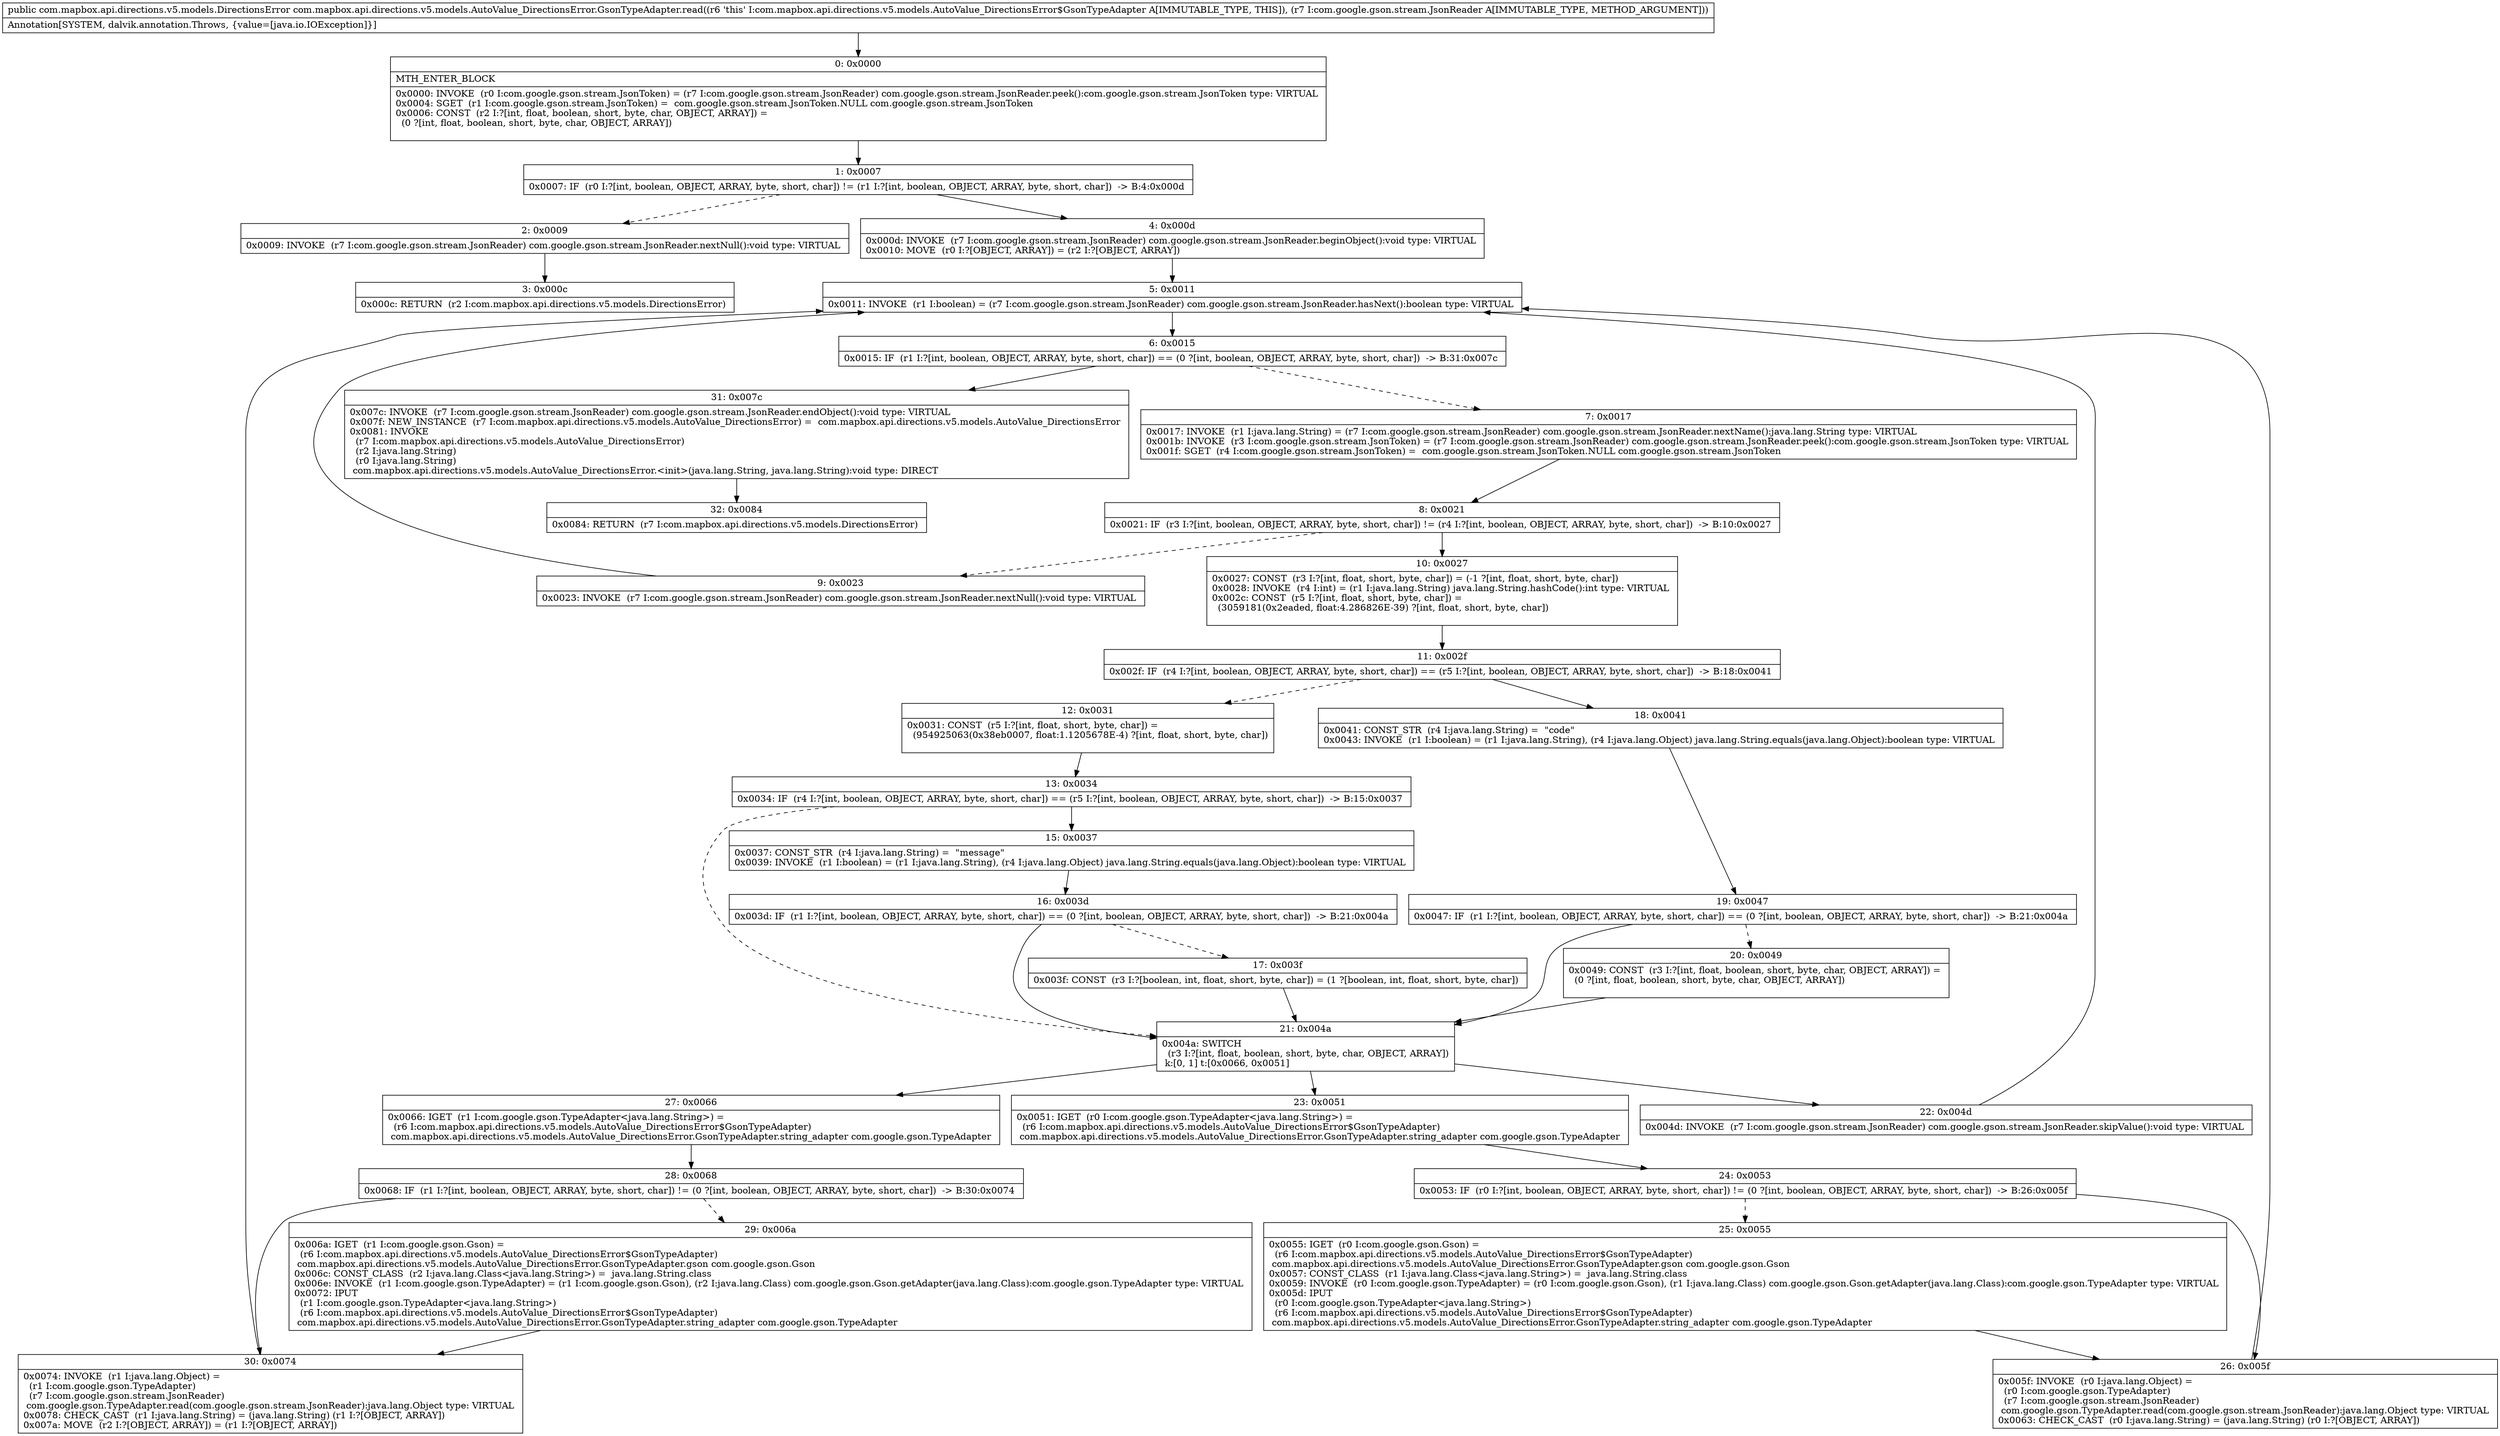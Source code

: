 digraph "CFG forcom.mapbox.api.directions.v5.models.AutoValue_DirectionsError.GsonTypeAdapter.read(Lcom\/google\/gson\/stream\/JsonReader;)Lcom\/mapbox\/api\/directions\/v5\/models\/DirectionsError;" {
Node_0 [shape=record,label="{0\:\ 0x0000|MTH_ENTER_BLOCK\l|0x0000: INVOKE  (r0 I:com.google.gson.stream.JsonToken) = (r7 I:com.google.gson.stream.JsonReader) com.google.gson.stream.JsonReader.peek():com.google.gson.stream.JsonToken type: VIRTUAL \l0x0004: SGET  (r1 I:com.google.gson.stream.JsonToken) =  com.google.gson.stream.JsonToken.NULL com.google.gson.stream.JsonToken \l0x0006: CONST  (r2 I:?[int, float, boolean, short, byte, char, OBJECT, ARRAY]) = \l  (0 ?[int, float, boolean, short, byte, char, OBJECT, ARRAY])\l \l}"];
Node_1 [shape=record,label="{1\:\ 0x0007|0x0007: IF  (r0 I:?[int, boolean, OBJECT, ARRAY, byte, short, char]) != (r1 I:?[int, boolean, OBJECT, ARRAY, byte, short, char])  \-\> B:4:0x000d \l}"];
Node_2 [shape=record,label="{2\:\ 0x0009|0x0009: INVOKE  (r7 I:com.google.gson.stream.JsonReader) com.google.gson.stream.JsonReader.nextNull():void type: VIRTUAL \l}"];
Node_3 [shape=record,label="{3\:\ 0x000c|0x000c: RETURN  (r2 I:com.mapbox.api.directions.v5.models.DirectionsError) \l}"];
Node_4 [shape=record,label="{4\:\ 0x000d|0x000d: INVOKE  (r7 I:com.google.gson.stream.JsonReader) com.google.gson.stream.JsonReader.beginObject():void type: VIRTUAL \l0x0010: MOVE  (r0 I:?[OBJECT, ARRAY]) = (r2 I:?[OBJECT, ARRAY]) \l}"];
Node_5 [shape=record,label="{5\:\ 0x0011|0x0011: INVOKE  (r1 I:boolean) = (r7 I:com.google.gson.stream.JsonReader) com.google.gson.stream.JsonReader.hasNext():boolean type: VIRTUAL \l}"];
Node_6 [shape=record,label="{6\:\ 0x0015|0x0015: IF  (r1 I:?[int, boolean, OBJECT, ARRAY, byte, short, char]) == (0 ?[int, boolean, OBJECT, ARRAY, byte, short, char])  \-\> B:31:0x007c \l}"];
Node_7 [shape=record,label="{7\:\ 0x0017|0x0017: INVOKE  (r1 I:java.lang.String) = (r7 I:com.google.gson.stream.JsonReader) com.google.gson.stream.JsonReader.nextName():java.lang.String type: VIRTUAL \l0x001b: INVOKE  (r3 I:com.google.gson.stream.JsonToken) = (r7 I:com.google.gson.stream.JsonReader) com.google.gson.stream.JsonReader.peek():com.google.gson.stream.JsonToken type: VIRTUAL \l0x001f: SGET  (r4 I:com.google.gson.stream.JsonToken) =  com.google.gson.stream.JsonToken.NULL com.google.gson.stream.JsonToken \l}"];
Node_8 [shape=record,label="{8\:\ 0x0021|0x0021: IF  (r3 I:?[int, boolean, OBJECT, ARRAY, byte, short, char]) != (r4 I:?[int, boolean, OBJECT, ARRAY, byte, short, char])  \-\> B:10:0x0027 \l}"];
Node_9 [shape=record,label="{9\:\ 0x0023|0x0023: INVOKE  (r7 I:com.google.gson.stream.JsonReader) com.google.gson.stream.JsonReader.nextNull():void type: VIRTUAL \l}"];
Node_10 [shape=record,label="{10\:\ 0x0027|0x0027: CONST  (r3 I:?[int, float, short, byte, char]) = (\-1 ?[int, float, short, byte, char]) \l0x0028: INVOKE  (r4 I:int) = (r1 I:java.lang.String) java.lang.String.hashCode():int type: VIRTUAL \l0x002c: CONST  (r5 I:?[int, float, short, byte, char]) = \l  (3059181(0x2eaded, float:4.286826E\-39) ?[int, float, short, byte, char])\l \l}"];
Node_11 [shape=record,label="{11\:\ 0x002f|0x002f: IF  (r4 I:?[int, boolean, OBJECT, ARRAY, byte, short, char]) == (r5 I:?[int, boolean, OBJECT, ARRAY, byte, short, char])  \-\> B:18:0x0041 \l}"];
Node_12 [shape=record,label="{12\:\ 0x0031|0x0031: CONST  (r5 I:?[int, float, short, byte, char]) = \l  (954925063(0x38eb0007, float:1.1205678E\-4) ?[int, float, short, byte, char])\l \l}"];
Node_13 [shape=record,label="{13\:\ 0x0034|0x0034: IF  (r4 I:?[int, boolean, OBJECT, ARRAY, byte, short, char]) == (r5 I:?[int, boolean, OBJECT, ARRAY, byte, short, char])  \-\> B:15:0x0037 \l}"];
Node_15 [shape=record,label="{15\:\ 0x0037|0x0037: CONST_STR  (r4 I:java.lang.String) =  \"message\" \l0x0039: INVOKE  (r1 I:boolean) = (r1 I:java.lang.String), (r4 I:java.lang.Object) java.lang.String.equals(java.lang.Object):boolean type: VIRTUAL \l}"];
Node_16 [shape=record,label="{16\:\ 0x003d|0x003d: IF  (r1 I:?[int, boolean, OBJECT, ARRAY, byte, short, char]) == (0 ?[int, boolean, OBJECT, ARRAY, byte, short, char])  \-\> B:21:0x004a \l}"];
Node_17 [shape=record,label="{17\:\ 0x003f|0x003f: CONST  (r3 I:?[boolean, int, float, short, byte, char]) = (1 ?[boolean, int, float, short, byte, char]) \l}"];
Node_18 [shape=record,label="{18\:\ 0x0041|0x0041: CONST_STR  (r4 I:java.lang.String) =  \"code\" \l0x0043: INVOKE  (r1 I:boolean) = (r1 I:java.lang.String), (r4 I:java.lang.Object) java.lang.String.equals(java.lang.Object):boolean type: VIRTUAL \l}"];
Node_19 [shape=record,label="{19\:\ 0x0047|0x0047: IF  (r1 I:?[int, boolean, OBJECT, ARRAY, byte, short, char]) == (0 ?[int, boolean, OBJECT, ARRAY, byte, short, char])  \-\> B:21:0x004a \l}"];
Node_20 [shape=record,label="{20\:\ 0x0049|0x0049: CONST  (r3 I:?[int, float, boolean, short, byte, char, OBJECT, ARRAY]) = \l  (0 ?[int, float, boolean, short, byte, char, OBJECT, ARRAY])\l \l}"];
Node_21 [shape=record,label="{21\:\ 0x004a|0x004a: SWITCH  \l  (r3 I:?[int, float, boolean, short, byte, char, OBJECT, ARRAY])\l k:[0, 1] t:[0x0066, 0x0051] \l}"];
Node_22 [shape=record,label="{22\:\ 0x004d|0x004d: INVOKE  (r7 I:com.google.gson.stream.JsonReader) com.google.gson.stream.JsonReader.skipValue():void type: VIRTUAL \l}"];
Node_23 [shape=record,label="{23\:\ 0x0051|0x0051: IGET  (r0 I:com.google.gson.TypeAdapter\<java.lang.String\>) = \l  (r6 I:com.mapbox.api.directions.v5.models.AutoValue_DirectionsError$GsonTypeAdapter)\l com.mapbox.api.directions.v5.models.AutoValue_DirectionsError.GsonTypeAdapter.string_adapter com.google.gson.TypeAdapter \l}"];
Node_24 [shape=record,label="{24\:\ 0x0053|0x0053: IF  (r0 I:?[int, boolean, OBJECT, ARRAY, byte, short, char]) != (0 ?[int, boolean, OBJECT, ARRAY, byte, short, char])  \-\> B:26:0x005f \l}"];
Node_25 [shape=record,label="{25\:\ 0x0055|0x0055: IGET  (r0 I:com.google.gson.Gson) = \l  (r6 I:com.mapbox.api.directions.v5.models.AutoValue_DirectionsError$GsonTypeAdapter)\l com.mapbox.api.directions.v5.models.AutoValue_DirectionsError.GsonTypeAdapter.gson com.google.gson.Gson \l0x0057: CONST_CLASS  (r1 I:java.lang.Class\<java.lang.String\>) =  java.lang.String.class \l0x0059: INVOKE  (r0 I:com.google.gson.TypeAdapter) = (r0 I:com.google.gson.Gson), (r1 I:java.lang.Class) com.google.gson.Gson.getAdapter(java.lang.Class):com.google.gson.TypeAdapter type: VIRTUAL \l0x005d: IPUT  \l  (r0 I:com.google.gson.TypeAdapter\<java.lang.String\>)\l  (r6 I:com.mapbox.api.directions.v5.models.AutoValue_DirectionsError$GsonTypeAdapter)\l com.mapbox.api.directions.v5.models.AutoValue_DirectionsError.GsonTypeAdapter.string_adapter com.google.gson.TypeAdapter \l}"];
Node_26 [shape=record,label="{26\:\ 0x005f|0x005f: INVOKE  (r0 I:java.lang.Object) = \l  (r0 I:com.google.gson.TypeAdapter)\l  (r7 I:com.google.gson.stream.JsonReader)\l com.google.gson.TypeAdapter.read(com.google.gson.stream.JsonReader):java.lang.Object type: VIRTUAL \l0x0063: CHECK_CAST  (r0 I:java.lang.String) = (java.lang.String) (r0 I:?[OBJECT, ARRAY]) \l}"];
Node_27 [shape=record,label="{27\:\ 0x0066|0x0066: IGET  (r1 I:com.google.gson.TypeAdapter\<java.lang.String\>) = \l  (r6 I:com.mapbox.api.directions.v5.models.AutoValue_DirectionsError$GsonTypeAdapter)\l com.mapbox.api.directions.v5.models.AutoValue_DirectionsError.GsonTypeAdapter.string_adapter com.google.gson.TypeAdapter \l}"];
Node_28 [shape=record,label="{28\:\ 0x0068|0x0068: IF  (r1 I:?[int, boolean, OBJECT, ARRAY, byte, short, char]) != (0 ?[int, boolean, OBJECT, ARRAY, byte, short, char])  \-\> B:30:0x0074 \l}"];
Node_29 [shape=record,label="{29\:\ 0x006a|0x006a: IGET  (r1 I:com.google.gson.Gson) = \l  (r6 I:com.mapbox.api.directions.v5.models.AutoValue_DirectionsError$GsonTypeAdapter)\l com.mapbox.api.directions.v5.models.AutoValue_DirectionsError.GsonTypeAdapter.gson com.google.gson.Gson \l0x006c: CONST_CLASS  (r2 I:java.lang.Class\<java.lang.String\>) =  java.lang.String.class \l0x006e: INVOKE  (r1 I:com.google.gson.TypeAdapter) = (r1 I:com.google.gson.Gson), (r2 I:java.lang.Class) com.google.gson.Gson.getAdapter(java.lang.Class):com.google.gson.TypeAdapter type: VIRTUAL \l0x0072: IPUT  \l  (r1 I:com.google.gson.TypeAdapter\<java.lang.String\>)\l  (r6 I:com.mapbox.api.directions.v5.models.AutoValue_DirectionsError$GsonTypeAdapter)\l com.mapbox.api.directions.v5.models.AutoValue_DirectionsError.GsonTypeAdapter.string_adapter com.google.gson.TypeAdapter \l}"];
Node_30 [shape=record,label="{30\:\ 0x0074|0x0074: INVOKE  (r1 I:java.lang.Object) = \l  (r1 I:com.google.gson.TypeAdapter)\l  (r7 I:com.google.gson.stream.JsonReader)\l com.google.gson.TypeAdapter.read(com.google.gson.stream.JsonReader):java.lang.Object type: VIRTUAL \l0x0078: CHECK_CAST  (r1 I:java.lang.String) = (java.lang.String) (r1 I:?[OBJECT, ARRAY]) \l0x007a: MOVE  (r2 I:?[OBJECT, ARRAY]) = (r1 I:?[OBJECT, ARRAY]) \l}"];
Node_31 [shape=record,label="{31\:\ 0x007c|0x007c: INVOKE  (r7 I:com.google.gson.stream.JsonReader) com.google.gson.stream.JsonReader.endObject():void type: VIRTUAL \l0x007f: NEW_INSTANCE  (r7 I:com.mapbox.api.directions.v5.models.AutoValue_DirectionsError) =  com.mapbox.api.directions.v5.models.AutoValue_DirectionsError \l0x0081: INVOKE  \l  (r7 I:com.mapbox.api.directions.v5.models.AutoValue_DirectionsError)\l  (r2 I:java.lang.String)\l  (r0 I:java.lang.String)\l com.mapbox.api.directions.v5.models.AutoValue_DirectionsError.\<init\>(java.lang.String, java.lang.String):void type: DIRECT \l}"];
Node_32 [shape=record,label="{32\:\ 0x0084|0x0084: RETURN  (r7 I:com.mapbox.api.directions.v5.models.DirectionsError) \l}"];
MethodNode[shape=record,label="{public com.mapbox.api.directions.v5.models.DirectionsError com.mapbox.api.directions.v5.models.AutoValue_DirectionsError.GsonTypeAdapter.read((r6 'this' I:com.mapbox.api.directions.v5.models.AutoValue_DirectionsError$GsonTypeAdapter A[IMMUTABLE_TYPE, THIS]), (r7 I:com.google.gson.stream.JsonReader A[IMMUTABLE_TYPE, METHOD_ARGUMENT]))  | Annotation[SYSTEM, dalvik.annotation.Throws, \{value=[java.io.IOException]\}]\l}"];
MethodNode -> Node_0;
Node_0 -> Node_1;
Node_1 -> Node_2[style=dashed];
Node_1 -> Node_4;
Node_2 -> Node_3;
Node_4 -> Node_5;
Node_5 -> Node_6;
Node_6 -> Node_7[style=dashed];
Node_6 -> Node_31;
Node_7 -> Node_8;
Node_8 -> Node_9[style=dashed];
Node_8 -> Node_10;
Node_9 -> Node_5;
Node_10 -> Node_11;
Node_11 -> Node_12[style=dashed];
Node_11 -> Node_18;
Node_12 -> Node_13;
Node_13 -> Node_15;
Node_13 -> Node_21[style=dashed];
Node_15 -> Node_16;
Node_16 -> Node_17[style=dashed];
Node_16 -> Node_21;
Node_17 -> Node_21;
Node_18 -> Node_19;
Node_19 -> Node_20[style=dashed];
Node_19 -> Node_21;
Node_20 -> Node_21;
Node_21 -> Node_22;
Node_21 -> Node_23;
Node_21 -> Node_27;
Node_22 -> Node_5;
Node_23 -> Node_24;
Node_24 -> Node_25[style=dashed];
Node_24 -> Node_26;
Node_25 -> Node_26;
Node_26 -> Node_5;
Node_27 -> Node_28;
Node_28 -> Node_29[style=dashed];
Node_28 -> Node_30;
Node_29 -> Node_30;
Node_30 -> Node_5;
Node_31 -> Node_32;
}

